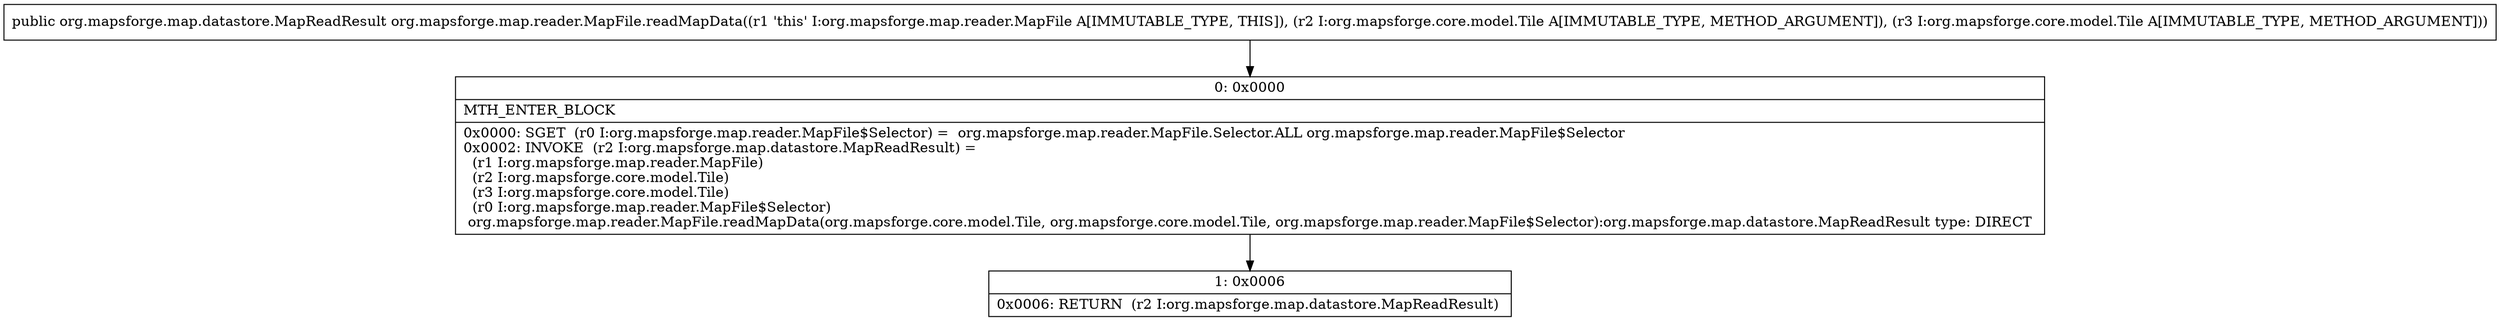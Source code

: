 digraph "CFG fororg.mapsforge.map.reader.MapFile.readMapData(Lorg\/mapsforge\/core\/model\/Tile;Lorg\/mapsforge\/core\/model\/Tile;)Lorg\/mapsforge\/map\/datastore\/MapReadResult;" {
Node_0 [shape=record,label="{0\:\ 0x0000|MTH_ENTER_BLOCK\l|0x0000: SGET  (r0 I:org.mapsforge.map.reader.MapFile$Selector) =  org.mapsforge.map.reader.MapFile.Selector.ALL org.mapsforge.map.reader.MapFile$Selector \l0x0002: INVOKE  (r2 I:org.mapsforge.map.datastore.MapReadResult) = \l  (r1 I:org.mapsforge.map.reader.MapFile)\l  (r2 I:org.mapsforge.core.model.Tile)\l  (r3 I:org.mapsforge.core.model.Tile)\l  (r0 I:org.mapsforge.map.reader.MapFile$Selector)\l org.mapsforge.map.reader.MapFile.readMapData(org.mapsforge.core.model.Tile, org.mapsforge.core.model.Tile, org.mapsforge.map.reader.MapFile$Selector):org.mapsforge.map.datastore.MapReadResult type: DIRECT \l}"];
Node_1 [shape=record,label="{1\:\ 0x0006|0x0006: RETURN  (r2 I:org.mapsforge.map.datastore.MapReadResult) \l}"];
MethodNode[shape=record,label="{public org.mapsforge.map.datastore.MapReadResult org.mapsforge.map.reader.MapFile.readMapData((r1 'this' I:org.mapsforge.map.reader.MapFile A[IMMUTABLE_TYPE, THIS]), (r2 I:org.mapsforge.core.model.Tile A[IMMUTABLE_TYPE, METHOD_ARGUMENT]), (r3 I:org.mapsforge.core.model.Tile A[IMMUTABLE_TYPE, METHOD_ARGUMENT])) }"];
MethodNode -> Node_0;
Node_0 -> Node_1;
}

